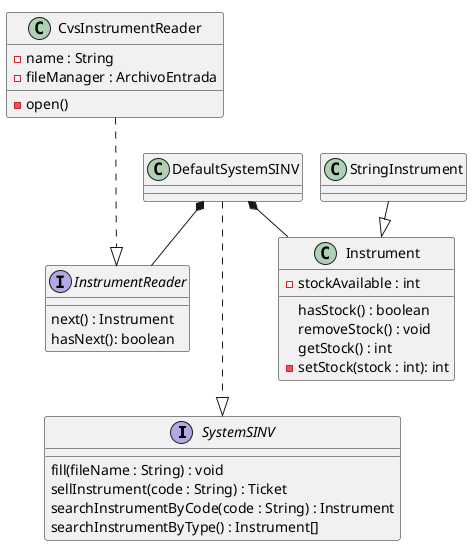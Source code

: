 @startuml
!pragma layout smetana

interface SystemSINV {
    fill(fileName : String) : void
    sellInstrument(code : String) : Ticket
    searchInstrumentByCode(code : String) : Instrument
    searchInstrumentByType() : Instrument[]
}

interface InstrumentReader {
    next() : Instrument
    hasNext(): boolean
}

class DefaultSystemSINV {
}

class CvsInstrumentReader {
    - name : String
    - fileManager : ArchivoEntrada

    - open()
}

class Instrument {
    - stockAvailable : int

    hasStock() : boolean
    removeStock() : void
    getStock() : int
    - setStock(stock : int): int

}

class StringInstrument {
}

DefaultSystemSINV ...|> SystemSINV
CvsInstrumentReader ...|> InstrumentReader
StringInstrument --|> Instrument
DefaultSystemSINV *-- Instrument
DefaultSystemSINV *-- InstrumentReader

@enduml